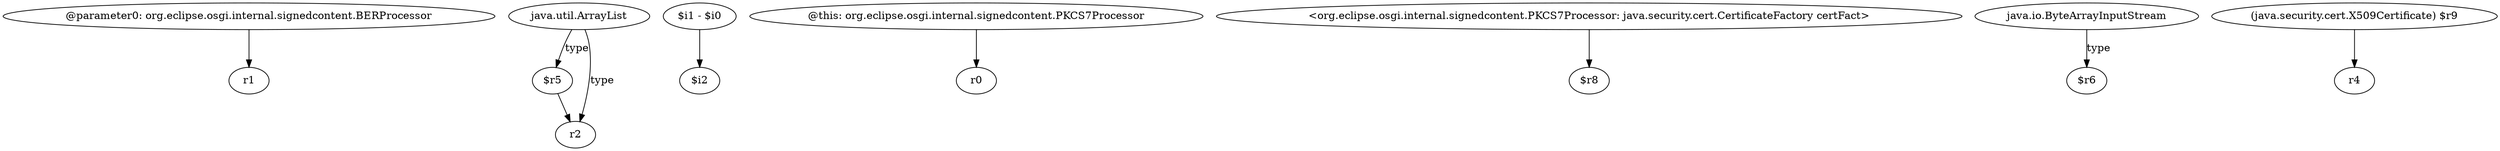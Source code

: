 digraph g {
0[label="@parameter0: org.eclipse.osgi.internal.signedcontent.BERProcessor"]
1[label="r1"]
0->1[label=""]
2[label="java.util.ArrayList"]
3[label="$r5"]
2->3[label="type"]
4[label="r2"]
2->4[label="type"]
5[label="$i1 - $i0"]
6[label="$i2"]
5->6[label=""]
7[label="@this: org.eclipse.osgi.internal.signedcontent.PKCS7Processor"]
8[label="r0"]
7->8[label=""]
9[label="<org.eclipse.osgi.internal.signedcontent.PKCS7Processor: java.security.cert.CertificateFactory certFact>"]
10[label="$r8"]
9->10[label=""]
11[label="java.io.ByteArrayInputStream"]
12[label="$r6"]
11->12[label="type"]
13[label="(java.security.cert.X509Certificate) $r9"]
14[label="r4"]
13->14[label=""]
3->4[label=""]
}
